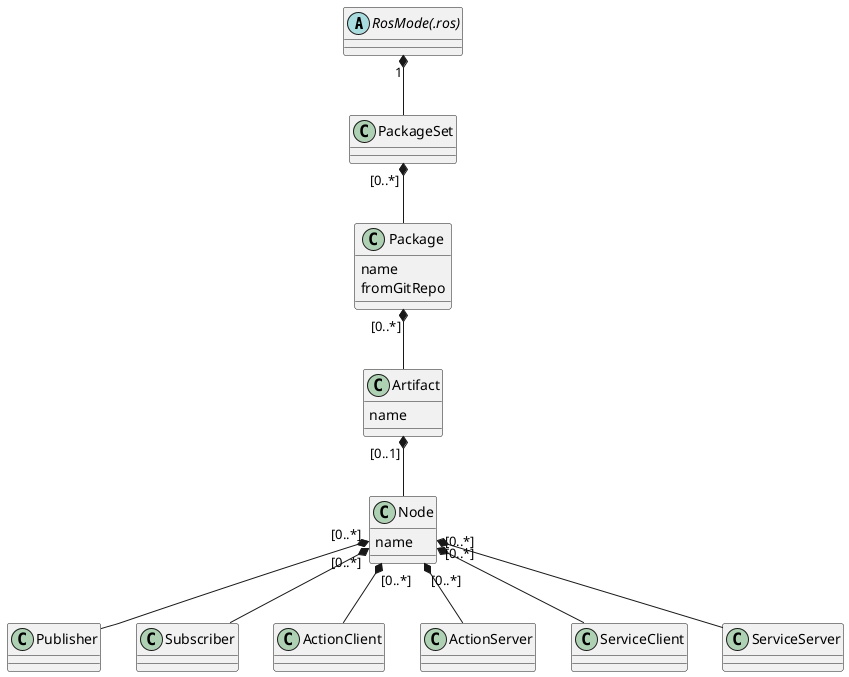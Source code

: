 @startuml

abstract RosModel as "RosMode(.ros)"

class PackageSet

class Package {
    name
    fromGitRepo
}

class Artifact{
    name
}

class Node {
    name
}

class Publisher

class Subscriber

class ActionClient

class ActionServer

class ServiceClient

class ServiceServer

Node "[0..*]"*-- Publisher
Node "[0..*]"*-- Subscriber
Node "[0..*]"*-- ActionClient
Node "[0..*]"*-- ActionServer
Node "[0..*]"*-- ServiceClient
Node "[0..*]"*-- ServiceServer

Artifact "[0..1]"*-- Node
Package "[0..*]"*-- Artifact
PackageSet "[0..*]"*-- Package

RosModel "1"*-- PackageSet

@enduml